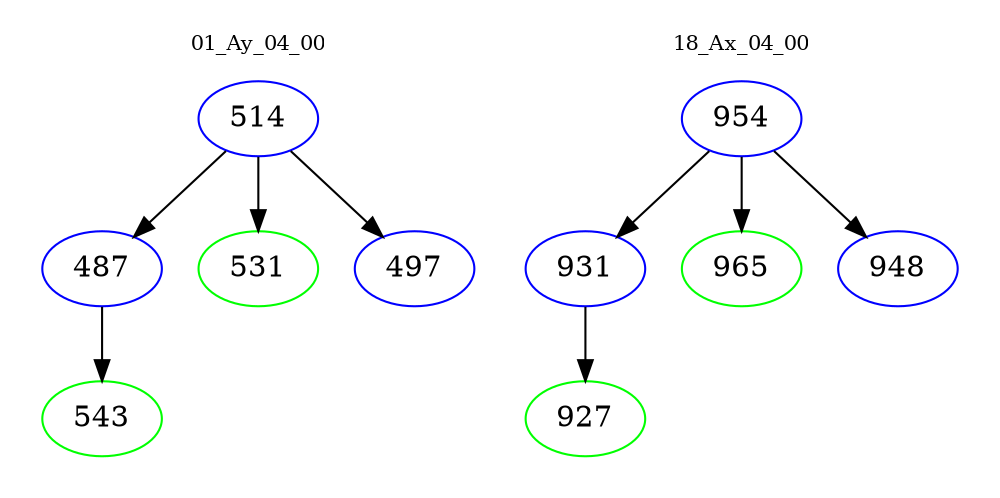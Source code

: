 digraph{
subgraph cluster_0 {
color = white
label = "01_Ay_04_00";
fontsize=10;
T0_514 [label="514", color="blue"]
T0_514 -> T0_487 [color="black"]
T0_487 [label="487", color="blue"]
T0_487 -> T0_543 [color="black"]
T0_543 [label="543", color="green"]
T0_514 -> T0_531 [color="black"]
T0_531 [label="531", color="green"]
T0_514 -> T0_497 [color="black"]
T0_497 [label="497", color="blue"]
}
subgraph cluster_1 {
color = white
label = "18_Ax_04_00";
fontsize=10;
T1_954 [label="954", color="blue"]
T1_954 -> T1_931 [color="black"]
T1_931 [label="931", color="blue"]
T1_931 -> T1_927 [color="black"]
T1_927 [label="927", color="green"]
T1_954 -> T1_965 [color="black"]
T1_965 [label="965", color="green"]
T1_954 -> T1_948 [color="black"]
T1_948 [label="948", color="blue"]
}
}
